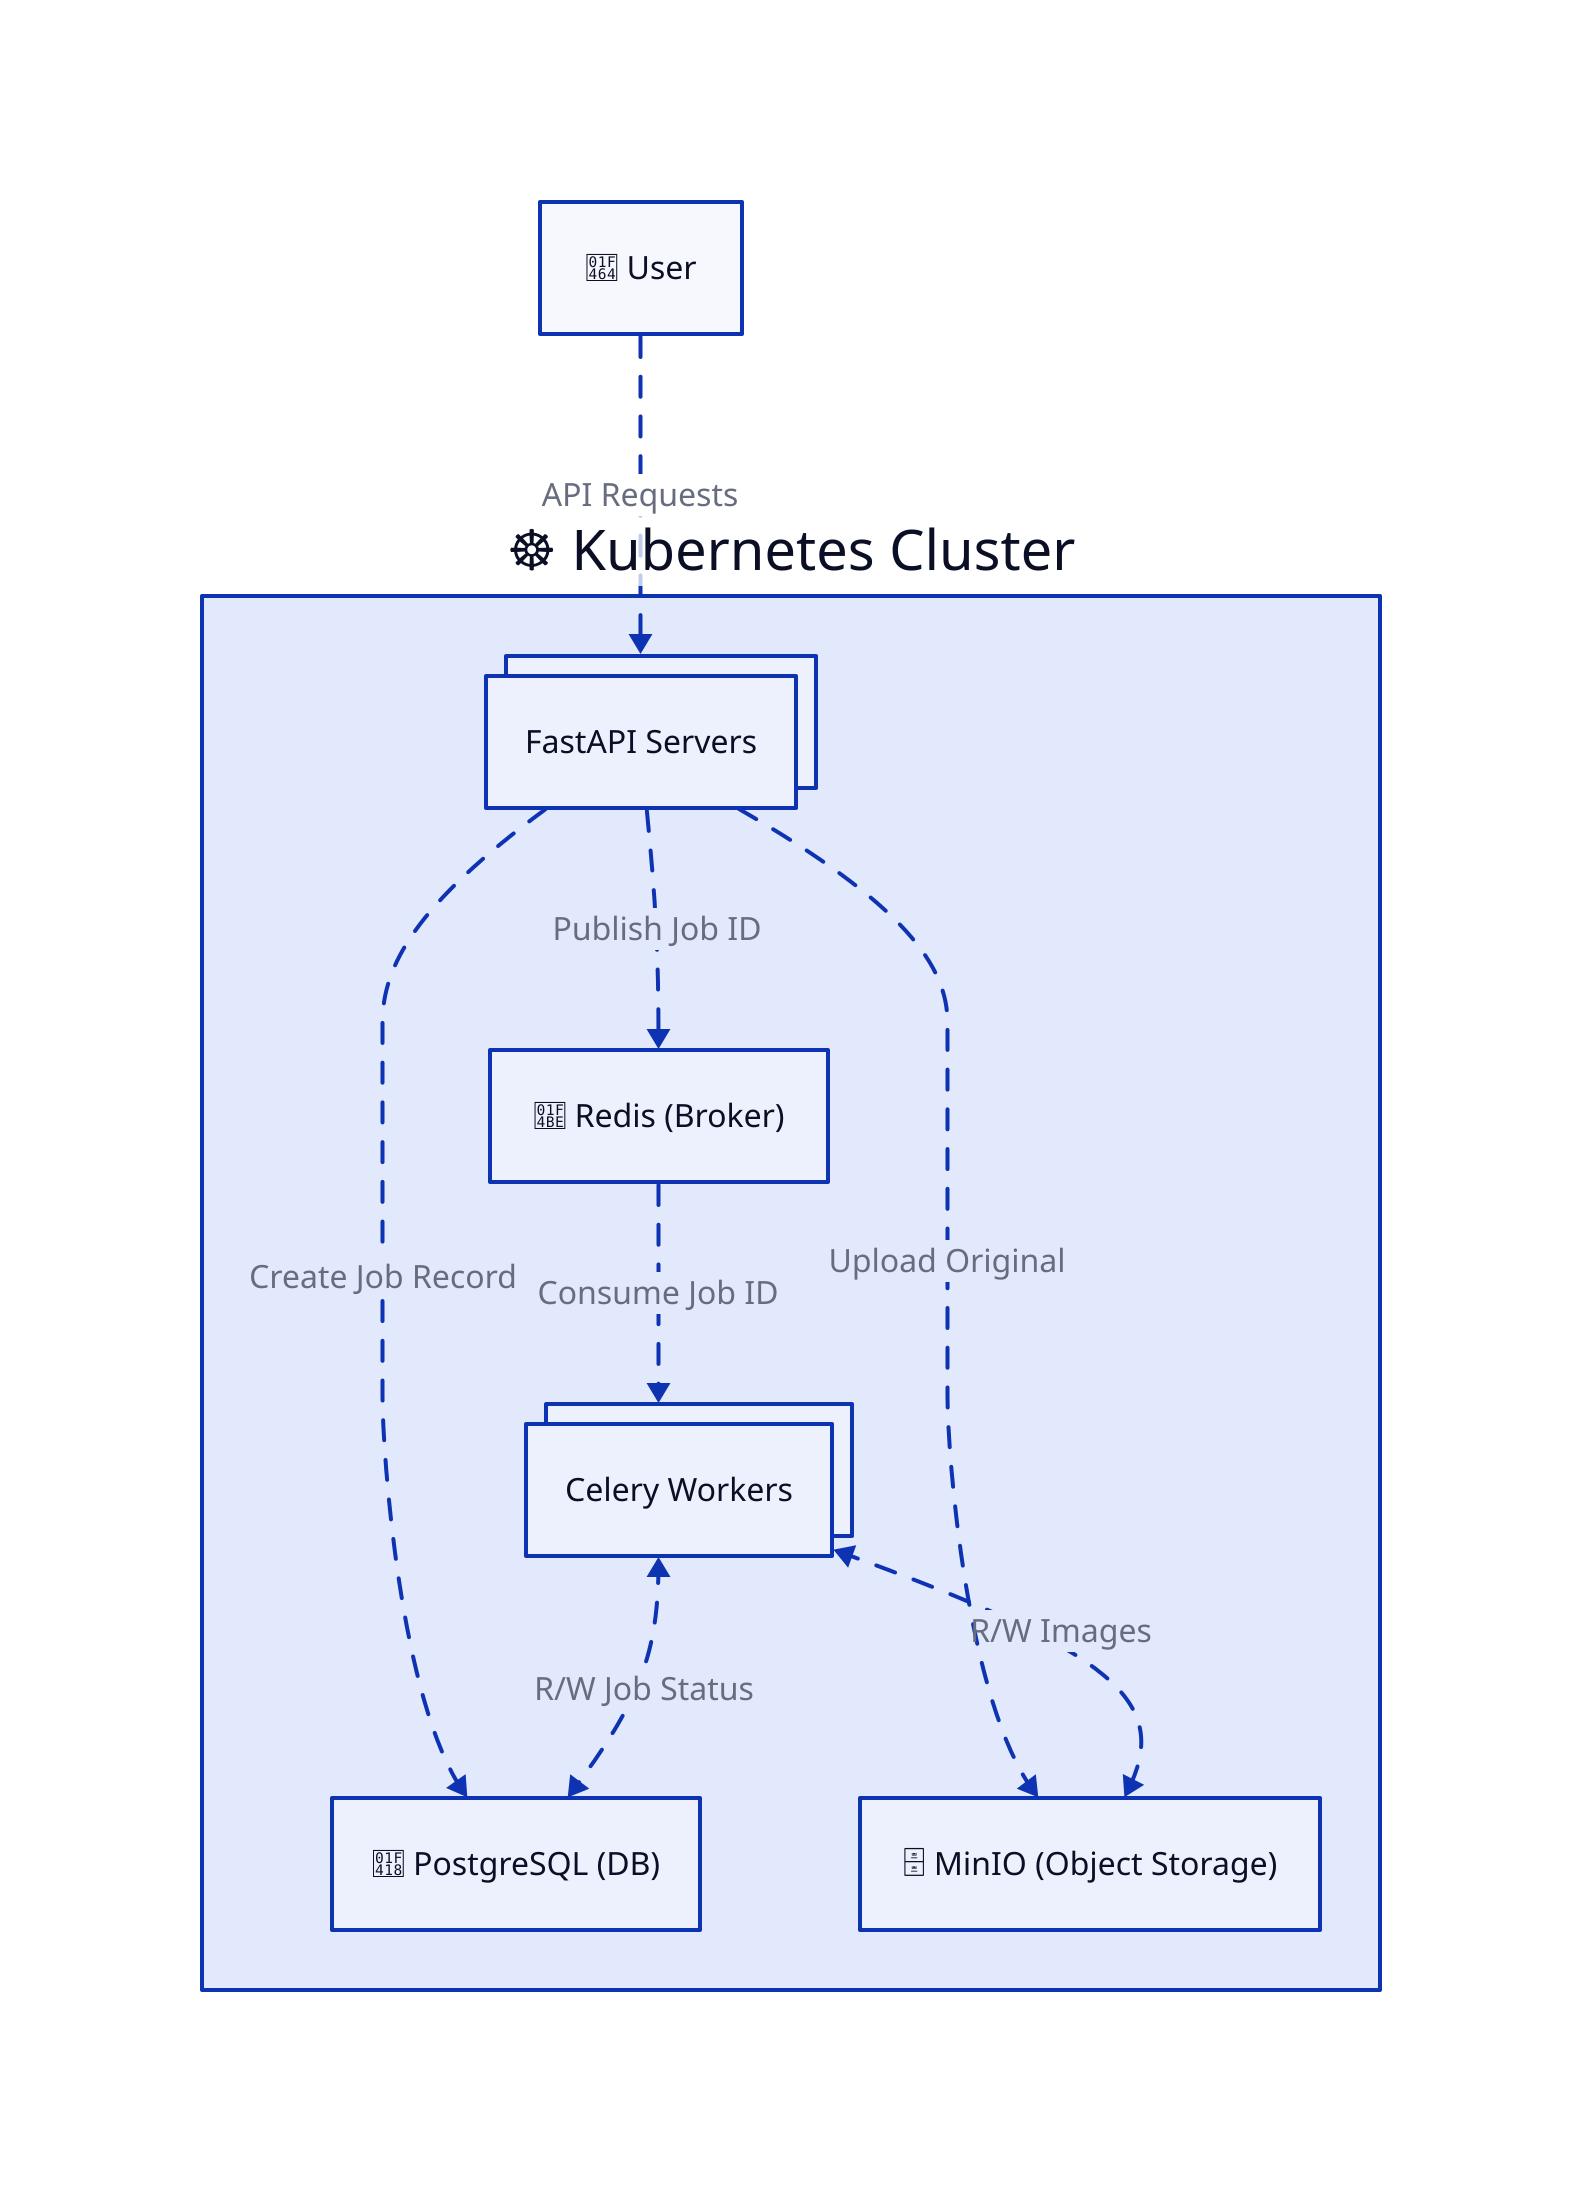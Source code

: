 user: "👤 User"

k8s_cluster: "☸️ Kubernetes Cluster" {
  fastapi_servers: "FastAPI Servers" {
    style.multiple: true
  }
  celery_workers: "Celery Workers" {
    style.multiple: true
  }

  # Each storage component has a distinct role
  redis: "💾 Redis (Broker)"
  postgres: "🐘 PostgreSQL (DB)"
  minio: "🗄️ MinIO (Object Storage)"
}

# --- Request Flow ---

# API Server interactions
user -> k8s_cluster.fastapi_servers: "API Requests" {
  style.animated: true
}

k8s_cluster.fastapi_servers -> k8s_cluster.minio: "Upload Original" {
  style.animated: true
}
k8s_cluster.fastapi_servers -> k8s_cluster.postgres: "Create Job Record" {
  style.animated: true
}
k8s_cluster.fastapi_servers -> k8s_cluster.redis: "Publish Job ID" {
  style.animated: true
}

# Worker interactions
k8s_cluster.redis -> k8s_cluster.celery_workers: "Consume Job ID" {
  style.animated: true
}
k8s_cluster.celery_workers <-> k8s_cluster.postgres: "R/W Job Status" {
  style.animated: true
}
k8s_cluster.celery_workers <-> k8s_cluster.minio: "R/W Images" {
  style.animated: true
}

